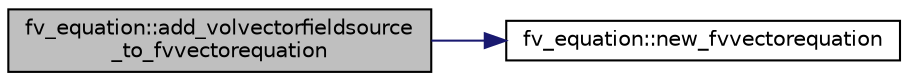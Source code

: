 digraph "fv_equation::add_volvectorfieldsource_to_fvvectorequation"
{
 // LATEX_PDF_SIZE
  edge [fontname="Helvetica",fontsize="10",labelfontname="Helvetica",labelfontsize="10"];
  node [fontname="Helvetica",fontsize="10",shape=record];
  rankdir="LR";
  Node1 [label="fv_equation::add_volvectorfieldsource\l_to_fvvectorequation",height=0.2,width=0.4,color="black", fillcolor="grey75", style="filled", fontcolor="black",tooltip=" "];
  Node1 -> Node2 [color="midnightblue",fontsize="10",style="solid",fontname="Helvetica"];
  Node2 [label="fv_equation::new_fvvectorequation",height=0.2,width=0.4,color="black", fillcolor="white", style="filled",URL="$namespacefv__equation.html#ab46a4f94deb0186ea0798d62c34f2cae",tooltip=" "];
}
